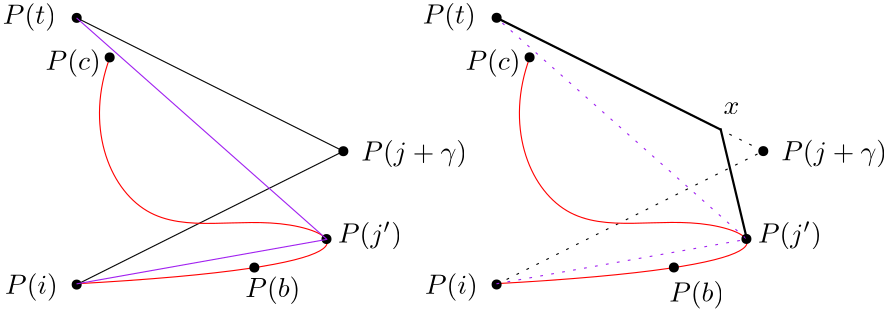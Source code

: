 <?xml version="1.0"?>
<!DOCTYPE ipe SYSTEM "ipe.dtd">
<ipe version="70218" creator="Ipe 7.2.30">
<info created="D:20251028134753" modified="D:20251028175243"/>
<ipestyle name="basic">
<symbol name="arrow/arc(spx)">
<path stroke="sym-stroke" fill="sym-stroke" pen="sym-pen">
0 0 m
-1 0.333 l
-1 -0.333 l
h
</path>
</symbol>
<symbol name="arrow/farc(spx)">
<path stroke="sym-stroke" fill="white" pen="sym-pen">
0 0 m
-1 0.333 l
-1 -0.333 l
h
</path>
</symbol>
<symbol name="arrow/ptarc(spx)">
<path stroke="sym-stroke" fill="sym-stroke" pen="sym-pen">
0 0 m
-1 0.333 l
-0.8 0 l
-1 -0.333 l
h
</path>
</symbol>
<symbol name="arrow/fptarc(spx)">
<path stroke="sym-stroke" fill="white" pen="sym-pen">
0 0 m
-1 0.333 l
-0.8 0 l
-1 -0.333 l
h
</path>
</symbol>
<symbol name="mark/circle(sx)" transformations="translations">
<path fill="sym-stroke">
0.6 0 0 0.6 0 0 e
0.4 0 0 0.4 0 0 e
</path>
</symbol>
<symbol name="mark/disk(sx)" transformations="translations">
<path fill="sym-stroke">
0.6 0 0 0.6 0 0 e
</path>
</symbol>
<symbol name="mark/fdisk(sfx)" transformations="translations">
<group>
<path fill="sym-fill">
0.5 0 0 0.5 0 0 e
</path>
<path fill="sym-stroke" fillrule="eofill">
0.6 0 0 0.6 0 0 e
0.4 0 0 0.4 0 0 e
</path>
</group>
</symbol>
<symbol name="mark/box(sx)" transformations="translations">
<path fill="sym-stroke" fillrule="eofill">
-0.6 -0.6 m
0.6 -0.6 l
0.6 0.6 l
-0.6 0.6 l
h
-0.4 -0.4 m
0.4 -0.4 l
0.4 0.4 l
-0.4 0.4 l
h
</path>
</symbol>
<symbol name="mark/square(sx)" transformations="translations">
<path fill="sym-stroke">
-0.6 -0.6 m
0.6 -0.6 l
0.6 0.6 l
-0.6 0.6 l
h
</path>
</symbol>
<symbol name="mark/fsquare(sfx)" transformations="translations">
<group>
<path fill="sym-fill">
-0.5 -0.5 m
0.5 -0.5 l
0.5 0.5 l
-0.5 0.5 l
h
</path>
<path fill="sym-stroke" fillrule="eofill">
-0.6 -0.6 m
0.6 -0.6 l
0.6 0.6 l
-0.6 0.6 l
h
-0.4 -0.4 m
0.4 -0.4 l
0.4 0.4 l
-0.4 0.4 l
h
</path>
</group>
</symbol>
<symbol name="mark/cross(sx)" transformations="translations">
<group>
<path fill="sym-stroke">
-0.43 -0.57 m
0.57 0.43 l
0.43 0.57 l
-0.57 -0.43 l
h
</path>
<path fill="sym-stroke">
-0.43 0.57 m
0.57 -0.43 l
0.43 -0.57 l
-0.57 0.43 l
h
</path>
</group>
</symbol>
<symbol name="arrow/fnormal(spx)">
<path stroke="sym-stroke" fill="white" pen="sym-pen">
0 0 m
-1 0.333 l
-1 -0.333 l
h
</path>
</symbol>
<symbol name="arrow/pointed(spx)">
<path stroke="sym-stroke" fill="sym-stroke" pen="sym-pen">
0 0 m
-1 0.333 l
-0.8 0 l
-1 -0.333 l
h
</path>
</symbol>
<symbol name="arrow/fpointed(spx)">
<path stroke="sym-stroke" fill="white" pen="sym-pen">
0 0 m
-1 0.333 l
-0.8 0 l
-1 -0.333 l
h
</path>
</symbol>
<symbol name="arrow/linear(spx)">
<path stroke="sym-stroke" pen="sym-pen">
-1 0.333 m
0 0 l
-1 -0.333 l
</path>
</symbol>
<symbol name="arrow/fdouble(spx)">
<path stroke="sym-stroke" fill="white" pen="sym-pen">
0 0 m
-1 0.333 l
-1 -0.333 l
h
-1 0 m
-2 0.333 l
-2 -0.333 l
h
</path>
</symbol>
<symbol name="arrow/double(spx)">
<path stroke="sym-stroke" fill="sym-stroke" pen="sym-pen">
0 0 m
-1 0.333 l
-1 -0.333 l
h
-1 0 m
-2 0.333 l
-2 -0.333 l
h
</path>
</symbol>
<symbol name="arrow/mid-normal(spx)">
<path stroke="sym-stroke" fill="sym-stroke" pen="sym-pen">
0.5 0 m
-0.5 0.333 l
-0.5 -0.333 l
h
</path>
</symbol>
<symbol name="arrow/mid-fnormal(spx)">
<path stroke="sym-stroke" fill="white" pen="sym-pen">
0.5 0 m
-0.5 0.333 l
-0.5 -0.333 l
h
</path>
</symbol>
<symbol name="arrow/mid-pointed(spx)">
<path stroke="sym-stroke" fill="sym-stroke" pen="sym-pen">
0.5 0 m
-0.5 0.333 l
-0.3 0 l
-0.5 -0.333 l
h
</path>
</symbol>
<symbol name="arrow/mid-fpointed(spx)">
<path stroke="sym-stroke" fill="white" pen="sym-pen">
0.5 0 m
-0.5 0.333 l
-0.3 0 l
-0.5 -0.333 l
h
</path>
</symbol>
<symbol name="arrow/mid-double(spx)">
<path stroke="sym-stroke" fill="sym-stroke" pen="sym-pen">
1 0 m
0 0.333 l
0 -0.333 l
h
0 0 m
-1 0.333 l
-1 -0.333 l
h
</path>
</symbol>
<symbol name="arrow/mid-fdouble(spx)">
<path stroke="sym-stroke" fill="white" pen="sym-pen">
1 0 m
0 0.333 l
0 -0.333 l
h
0 0 m
-1 0.333 l
-1 -0.333 l
h
</path>
</symbol>
<anglesize name="22.5 deg" value="22.5"/>
<anglesize name="30 deg" value="30"/>
<anglesize name="45 deg" value="45"/>
<anglesize name="60 deg" value="60"/>
<anglesize name="90 deg" value="90"/>
<arrowsize name="large" value="10"/>
<arrowsize name="small" value="5"/>
<arrowsize name="tiny" value="3"/>
<color name="blue" value="0 0 1"/>
<color name="brown" value="0.647 0.165 0.165"/>
<color name="darkblue" value="0 0 0.545"/>
<color name="darkcyan" value="0 0.545 0.545"/>
<color name="darkgray" value="0.663"/>
<color name="darkgreen" value="0 0.392 0"/>
<color name="darkmagenta" value="0.545 0 0.545"/>
<color name="darkorange" value="1 0.549 0"/>
<color name="darkred" value="0.545 0 0"/>
<color name="gold" value="1 0.843 0"/>
<color name="gray" value="0.745"/>
<color name="green" value="0 1 0"/>
<color name="lightblue" value="0.678 0.847 0.902"/>
<color name="lightcyan" value="0.878 1 1"/>
<color name="lightgray" value="0.827"/>
<color name="lightgreen" value="0.565 0.933 0.565"/>
<color name="lightyellow" value="1 1 0.878"/>
<color name="navy" value="0 0 0.502"/>
<color name="orange" value="1 0.647 0"/>
<color name="pink" value="1 0.753 0.796"/>
<color name="purple" value="0.627 0.125 0.941"/>
<color name="red" value="1 0 0"/>
<color name="seagreen" value="0.18 0.545 0.341"/>
<color name="turquoise" value="0.251 0.878 0.816"/>
<color name="violet" value="0.933 0.51 0.933"/>
<color name="yellow" value="1 1 0"/>
<dashstyle name="dash dot dotted" value="[4 2 1 2 1 2] 0"/>
<dashstyle name="dash dotted" value="[4 2 1 2] 0"/>
<dashstyle name="dashed" value="[4] 0"/>
<dashstyle name="dotted" value="[1 3] 0"/>
<gridsize name="10 pts (~3.5 mm)" value="10"/>
<gridsize name="14 pts (~5 mm)" value="14"/>
<gridsize name="16 pts (~6 mm)" value="16"/>
<gridsize name="20 pts (~7 mm)" value="20"/>
<gridsize name="28 pts (~10 mm)" value="28"/>
<gridsize name="32 pts (~12 mm)" value="32"/>
<gridsize name="4 pts" value="4"/>
<gridsize name="56 pts (~20 mm)" value="56"/>
<gridsize name="8 pts (~3 mm)" value="8"/>
<opacity name="10%" value="0.1"/>
<opacity name="30%" value="0.3"/>
<opacity name="50%" value="0.5"/>
<opacity name="75%" value="0.75"/>
<pen name="fat" value="1.2"/>
<pen name="heavier" value="0.8"/>
<pen name="ultrafat" value="2"/>
<symbolsize name="large" value="5"/>
<symbolsize name="small" value="2"/>
<symbolsize name="tiny" value="1.1"/>
<textsize name="Huge" value="\Huge"/>
<textsize name="LARGE" value="\LARGE"/>
<textsize name="Large" value="\Large"/>
<textsize name="footnote" value="\footnotesize"/>
<textsize name="huge" value="\huge"/>
<textsize name="large" value="\large"/>
<textsize name="script" value="\scriptsize"/>
<textsize name="small" value="\small"/>
<textsize name="tiny" value="\tiny"/>
<textstyle name="center" begin="\begin{center}" end="\end{center}"/>
<textstyle name="item" begin="\begin{itemize}\item{}" end="\end{itemize}"/>
<textstyle name="itemize" begin="\begin{itemize}" end="\end{itemize}"/>
<tiling name="falling" angle="-60" step="4" width="1"/>
<tiling name="rising" angle="30" step="4" width="1"/>
</ipestyle>
<page>
<layer name="alpha"/>
<view layers="alpha" active="alpha"/>
<use layer="alpha" matrix="1 0 0 1 80 -64" name="mark/disk(sx)" pos="144 752" size="normal" stroke="black"/>
<use name="mark/disk(sx)" pos="128 736" size="normal" stroke="black"/>
<path stroke="black">
128 640 m
224 688 l
128 736 l
</path>
<text matrix="1 0 0 1 6.46574 -3.31626" transformations="translations" pos="224 688" stroke="black" type="label" width="38.089" height="7.473" depth="2.49" valign="baseline" style="math">P(j + \gamma)</text>
<text matrix="1 0 0 1 -9.78201 -3.31626" transformations="translations" pos="112 640" stroke="black" type="label" width="18.961" height="7.473" depth="2.49" valign="baseline" style="math">P(i)</text>
<text matrix="1 0 0 1 -10.6111 -2.07266" transformations="translations" pos="112 736" stroke="black" type="label" width="19.126" height="7.473" depth="2.49" valign="baseline" style="math">P(t)</text>
<path stroke="red">
126.73 640.215 m
240.726 646.433
205.491 670.475
147.871 652.236
130.875 697.42
139.995 721.878 c
</path>
<text matrix="1 0 0 1 -18.654 -4.97439" transformations="translations" pos="135.435 722.292" stroke="black" type="label" width="19.84" height="7.473" depth="2.49" valign="baseline" style="math">P(c)</text>
<text transformations="translations" pos="222.072 655.138" stroke="black" type="label" width="22.997" height="7.49" depth="2.49" valign="baseline" style="math">P(j&apos;)</text>
<use name="mark/disk(sx)" pos="217.927 656.381" size="normal" stroke="black"/>
<use name="mark/disk(sx)" pos="139.868 721.76" size="normal" stroke="black"/>
<use name="mark/disk(sx)" pos="127.995 639.984" size="normal" stroke="black"/>
<path stroke="purple">
127.954 640.241 m
218.067 656.264 l
127.954 735.969 l
</path>
<use matrix="1 0 0 1 231.174 -63.9651" name="mark/disk(sx)" pos="144 752" size="normal" stroke="black"/>
<use matrix="1 0 0 1 151.174 0.0348837" name="mark/disk(sx)" pos="128 736" size="normal" stroke="black"/>
<path matrix="1 0 0 1 151.174 0.0348837" stroke="black" dash="dotted">
128 640 m
224 688 l
128 736 l
</path>
<text matrix="1 0 0 1 157.64 -3.28138" transformations="translations" pos="224 688" stroke="black" type="label" width="38.089" height="7.473" depth="2.49" valign="baseline" style="math">P(j + \gamma)</text>
<text matrix="1 0 0 1 141.392 -3.28138" transformations="translations" pos="112 640" stroke="black" type="label" width="18.961" height="7.473" depth="2.49" valign="baseline" style="math">P(i)</text>
<text matrix="1 0 0 1 140.563 -2.03778" transformations="translations" pos="112 736" stroke="black" type="label" width="19.126" height="7.473" depth="2.49" valign="baseline" style="math">P(t)</text>
<path matrix="1 0 0 1 151.174 0.0348837" stroke="red">
126.73 640.215 m
240.726 646.433
205.491 670.475
147.871 652.236
130.875 697.42
139.995 721.878 c
</path>
<text matrix="1 0 0 1 132.52 -4.93951" transformations="translations" pos="135.435 722.292" stroke="black" type="label" width="19.84" height="7.473" depth="2.49" valign="baseline" style="math">P(c)</text>
<text matrix="1 0 0 1 151.174 0.0348837" transformations="translations" pos="222.072 655.138" stroke="black" type="label" width="22.997" height="7.49" depth="2.49" valign="baseline" style="math">P(j&apos;)</text>
<use matrix="1 0 0 1 151.174 0.0348837" name="mark/disk(sx)" pos="217.927 656.381" size="normal" stroke="black"/>
<use matrix="1 0 0 1 151.174 0.0348837" name="mark/disk(sx)" pos="139.868 721.76" size="normal" stroke="black"/>
<use matrix="1 0 0 1 151.174 0.0348837" name="mark/disk(sx)" pos="127.995 639.984" size="normal" stroke="black"/>
<path matrix="1 0 0 1 151.174 0.0348837" stroke="purple" dash="dotted">
127.954 640.241 m
218.067 656.264 l
127.954 735.969 l
</path>
<use name="mark/disk(sx)" pos="191.952 646.114" size="normal" stroke="black"/>
<text matrix="1 0 0 1 -3.21283 -5.4034" transformations="translations" pos="191.912 640.874" stroke="black" type="label" width="19.804" height="7.473" depth="2.49" valign="baseline" style="math">P(b)</text>
<text matrix="1 0 0 1 149.367 -7.00463" transformations="translations" pos="191.912 640.874" stroke="black" type="label" width="19.804" height="7.473" depth="2.49" valign="baseline" style="math">P(b)</text>
<use name="mark/disk(sx)" pos="342.986 646.144" size="normal" stroke="black"/>
<path stroke="black" pen="heavier">
359.912 695.732 m
279.059 736.079 l
</path>
<text transformations="translations" pos="360.873 701.336" stroke="black" type="label" width="5.694" height="4.289" depth="0" valign="baseline" style="math">x</text>
<path stroke="black" pen="heavier">
369.198 656.667 m
359.752 696.213 l
</path>
</page>
</ipe>
